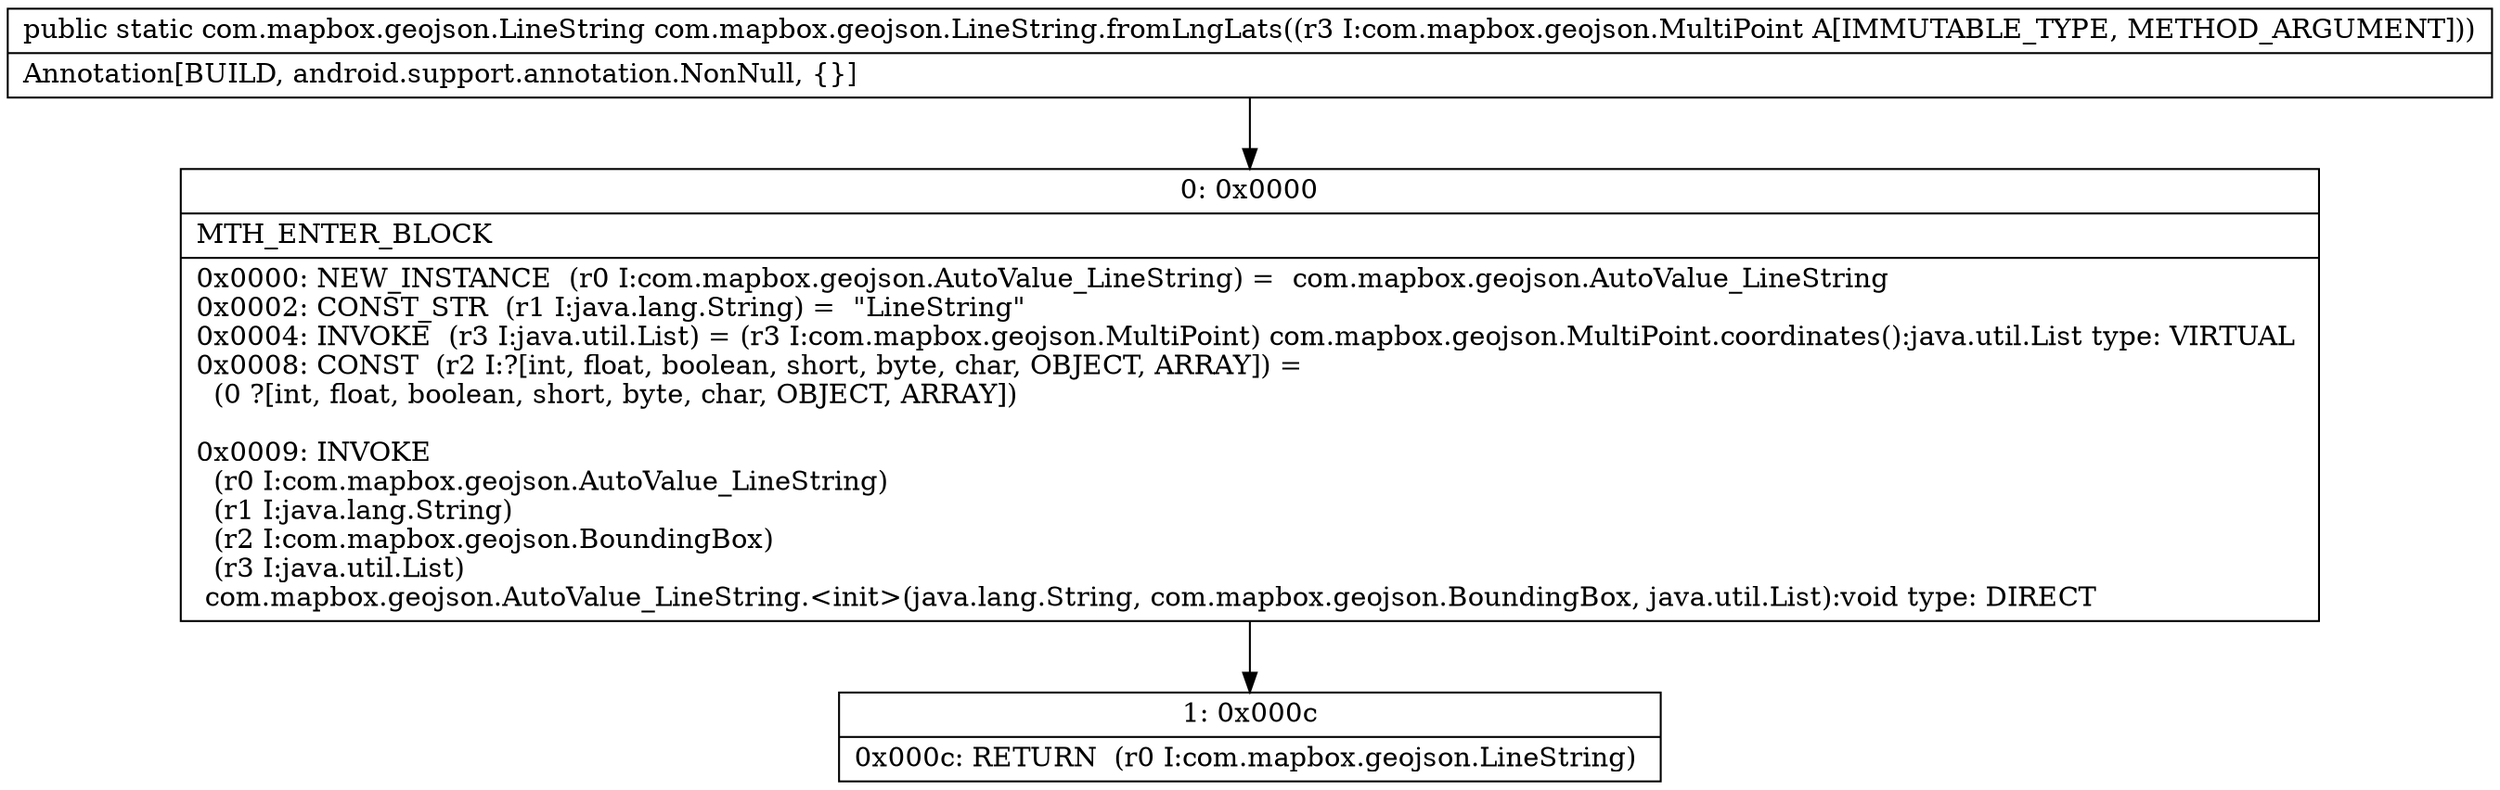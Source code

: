 digraph "CFG forcom.mapbox.geojson.LineString.fromLngLats(Lcom\/mapbox\/geojson\/MultiPoint;)Lcom\/mapbox\/geojson\/LineString;" {
Node_0 [shape=record,label="{0\:\ 0x0000|MTH_ENTER_BLOCK\l|0x0000: NEW_INSTANCE  (r0 I:com.mapbox.geojson.AutoValue_LineString) =  com.mapbox.geojson.AutoValue_LineString \l0x0002: CONST_STR  (r1 I:java.lang.String) =  \"LineString\" \l0x0004: INVOKE  (r3 I:java.util.List) = (r3 I:com.mapbox.geojson.MultiPoint) com.mapbox.geojson.MultiPoint.coordinates():java.util.List type: VIRTUAL \l0x0008: CONST  (r2 I:?[int, float, boolean, short, byte, char, OBJECT, ARRAY]) = \l  (0 ?[int, float, boolean, short, byte, char, OBJECT, ARRAY])\l \l0x0009: INVOKE  \l  (r0 I:com.mapbox.geojson.AutoValue_LineString)\l  (r1 I:java.lang.String)\l  (r2 I:com.mapbox.geojson.BoundingBox)\l  (r3 I:java.util.List)\l com.mapbox.geojson.AutoValue_LineString.\<init\>(java.lang.String, com.mapbox.geojson.BoundingBox, java.util.List):void type: DIRECT \l}"];
Node_1 [shape=record,label="{1\:\ 0x000c|0x000c: RETURN  (r0 I:com.mapbox.geojson.LineString) \l}"];
MethodNode[shape=record,label="{public static com.mapbox.geojson.LineString com.mapbox.geojson.LineString.fromLngLats((r3 I:com.mapbox.geojson.MultiPoint A[IMMUTABLE_TYPE, METHOD_ARGUMENT]))  | Annotation[BUILD, android.support.annotation.NonNull, \{\}]\l}"];
MethodNode -> Node_0;
Node_0 -> Node_1;
}

